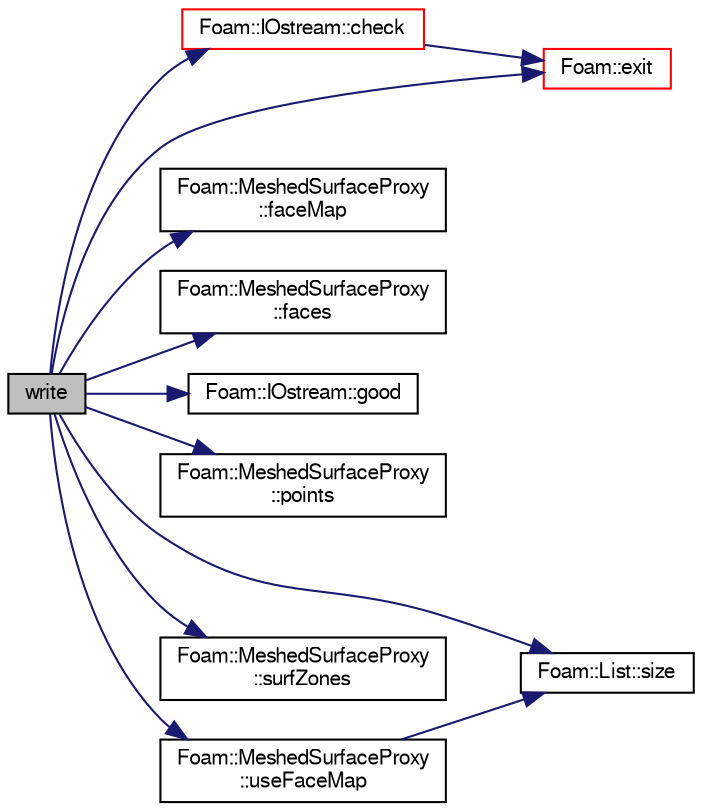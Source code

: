 digraph "write"
{
  bgcolor="transparent";
  edge [fontname="FreeSans",fontsize="10",labelfontname="FreeSans",labelfontsize="10"];
  node [fontname="FreeSans",fontsize="10",shape=record];
  rankdir="LR";
  Node1 [label="write",height=0.2,width=0.4,color="black", fillcolor="grey75", style="filled" fontcolor="black"];
  Node1 -> Node2 [color="midnightblue",fontsize="10",style="solid",fontname="FreeSans"];
  Node2 [label="Foam::IOstream::check",height=0.2,width=0.4,color="red",URL="$a01149.html#af85c845c01b78192c2f5302a271d153d",tooltip="Check IOstream status for given operation. "];
  Node2 -> Node3 [color="midnightblue",fontsize="10",style="solid",fontname="FreeSans"];
  Node3 [label="Foam::exit",height=0.2,width=0.4,color="red",URL="$a10237.html#a06ca7250d8e89caf05243ec094843642"];
  Node1 -> Node3 [color="midnightblue",fontsize="10",style="solid",fontname="FreeSans"];
  Node1 -> Node4 [color="midnightblue",fontsize="10",style="solid",fontname="FreeSans"];
  Node4 [label="Foam::MeshedSurfaceProxy\l::faceMap",height=0.2,width=0.4,color="black",URL="$a01424.html#ac1fced05d1292d316fe022b9d873a015",tooltip="Const access to the faceMap, zero-sized when unused. "];
  Node1 -> Node5 [color="midnightblue",fontsize="10",style="solid",fontname="FreeSans"];
  Node5 [label="Foam::MeshedSurfaceProxy\l::faces",height=0.2,width=0.4,color="black",URL="$a01424.html#a24383e354eec6ecd526b67a58e5aa971",tooltip="Return const access to the faces. "];
  Node1 -> Node6 [color="midnightblue",fontsize="10",style="solid",fontname="FreeSans"];
  Node6 [label="Foam::IOstream::good",height=0.2,width=0.4,color="black",URL="$a01149.html#ad2e41c8280b6cdf93d39e1135d2abdf7",tooltip="Return true if next operation might succeed. "];
  Node1 -> Node7 [color="midnightblue",fontsize="10",style="solid",fontname="FreeSans"];
  Node7 [label="Foam::MeshedSurfaceProxy\l::points",height=0.2,width=0.4,color="black",URL="$a01424.html#a73ff9486717e5d8efeb6e9c3f311ad5c",tooltip="Return const access to the points. "];
  Node1 -> Node8 [color="midnightblue",fontsize="10",style="solid",fontname="FreeSans"];
  Node8 [label="Foam::List::size",height=0.2,width=0.4,color="black",URL="$a01325.html#a8a5f6fa29bd4b500caf186f60245b384",tooltip="Override size to be inconsistent with allocated storage. "];
  Node1 -> Node9 [color="midnightblue",fontsize="10",style="solid",fontname="FreeSans"];
  Node9 [label="Foam::MeshedSurfaceProxy\l::surfZones",height=0.2,width=0.4,color="black",URL="$a01424.html#a44f86be906099f268cfff4afa79e085b",tooltip="Const access to the surface zones. "];
  Node1 -> Node10 [color="midnightblue",fontsize="10",style="solid",fontname="FreeSans"];
  Node10 [label="Foam::MeshedSurfaceProxy\l::useFaceMap",height=0.2,width=0.4,color="black",URL="$a01424.html#a661471ceee8717595c9a2007a55e9cd3",tooltip="Use faceMap? "];
  Node10 -> Node8 [color="midnightblue",fontsize="10",style="solid",fontname="FreeSans"];
}
